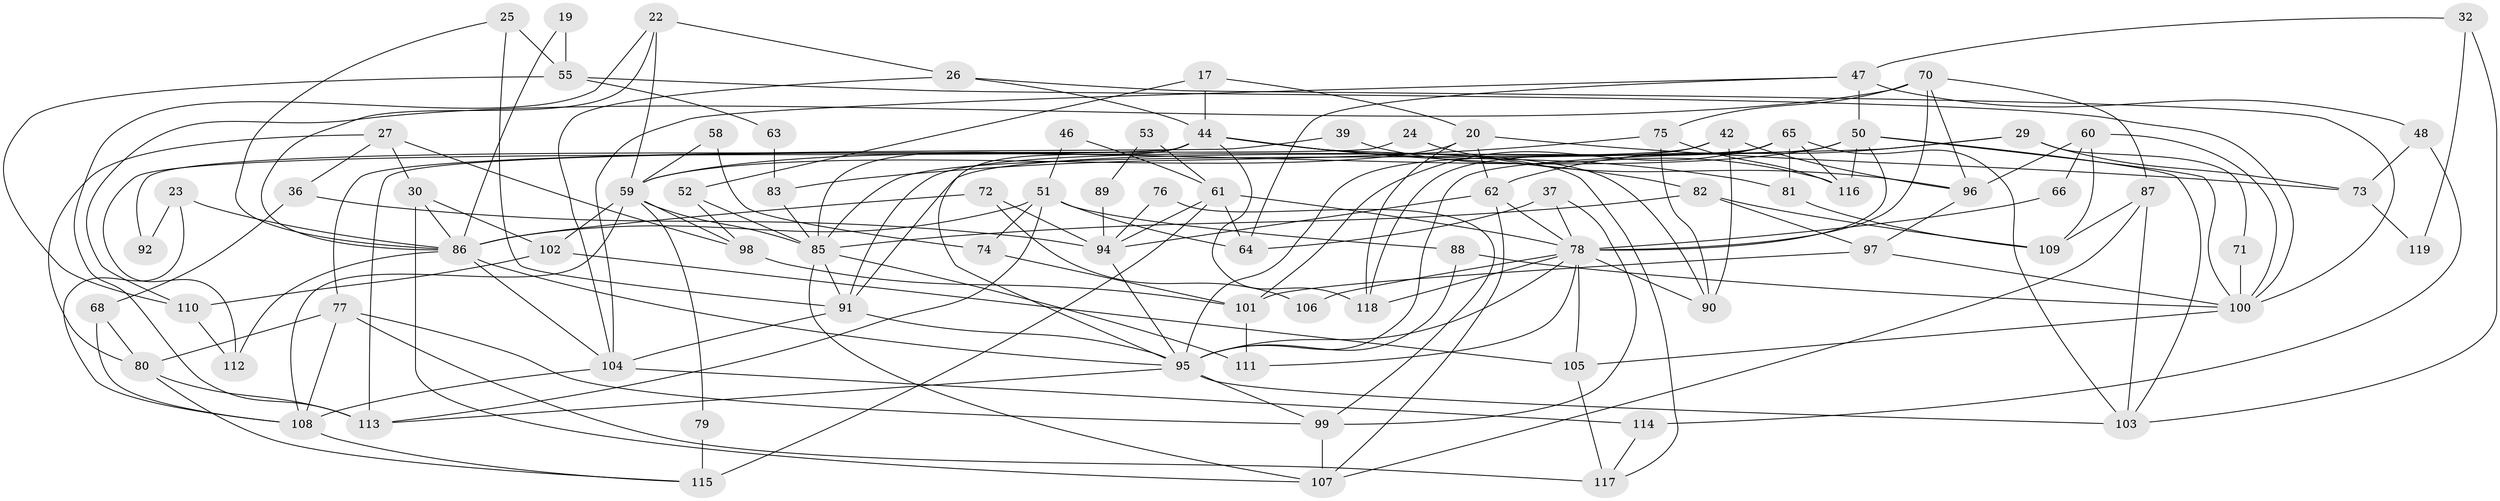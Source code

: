// original degree distribution, {4: 0.29411764705882354, 6: 0.13445378151260504, 3: 0.23529411764705882, 5: 0.18487394957983194, 2: 0.13445378151260504, 7: 0.01680672268907563}
// Generated by graph-tools (version 1.1) at 2025/52/03/04/25 21:52:33]
// undirected, 83 vertices, 179 edges
graph export_dot {
graph [start="1"]
  node [color=gray90,style=filled];
  17;
  19;
  20;
  22;
  23;
  24;
  25;
  26;
  27;
  29;
  30;
  32;
  36;
  37;
  39;
  42;
  44 [super="+41+33"];
  46;
  47;
  48;
  50 [super="+1+12"];
  51 [super="+28"];
  52;
  53;
  55;
  58;
  59 [super="+2+31"];
  60;
  61 [super="+38"];
  62 [super="+54+35"];
  63;
  64;
  65 [super="+6"];
  66;
  68;
  70;
  71;
  72;
  73;
  74;
  75;
  76;
  77 [super="+69"];
  78 [super="+67"];
  79;
  80;
  81;
  82 [super="+56"];
  83;
  85 [super="+3"];
  86 [super="+45"];
  87;
  88;
  89;
  90;
  91 [super="+34"];
  92;
  94 [super="+93"];
  95 [super="+84"];
  96;
  97;
  98;
  99 [super="+9"];
  100 [super="+13"];
  101 [super="+49"];
  102;
  103;
  104;
  105 [super="+8"];
  106;
  107 [super="+16"];
  108 [super="+5"];
  109;
  110;
  111;
  112;
  113;
  114;
  115;
  116 [super="+57"];
  117;
  118;
  119;
  17 -- 52;
  17 -- 20;
  17 -- 44;
  19 -- 55;
  19 -- 86;
  20 -- 73;
  20 -- 62 [weight=2];
  20 -- 118;
  20 -- 59;
  22 -- 26;
  22 -- 113;
  22 -- 86;
  22 -- 59;
  23 -- 86;
  23 -- 108;
  23 -- 92;
  24 -- 96;
  24 -- 113;
  25 -- 55;
  25 -- 91;
  25 -- 86;
  26 -- 104;
  26 -- 100;
  26 -- 44;
  27 -- 30;
  27 -- 80;
  27 -- 36;
  27 -- 98;
  29 -- 62;
  29 -- 71;
  29 -- 73;
  29 -- 95;
  30 -- 107;
  30 -- 86;
  30 -- 102;
  32 -- 103;
  32 -- 47;
  32 -- 119;
  36 -- 68;
  36 -- 94;
  37 -- 64;
  37 -- 99;
  37 -- 78;
  39 -- 116;
  39 -- 77;
  42 -- 90;
  42 -- 96;
  42 -- 85;
  42 -- 95;
  44 -- 118;
  44 -- 85 [weight=2];
  44 -- 81;
  44 -- 90;
  44 -- 95 [weight=2];
  44 -- 112;
  44 -- 82;
  44 -- 117;
  44 -- 92;
  46 -- 61;
  46 -- 51;
  47 -- 104;
  47 -- 64;
  47 -- 48;
  47 -- 50;
  48 -- 114;
  48 -- 73;
  50 -- 59 [weight=2];
  50 -- 103;
  50 -- 91;
  50 -- 116;
  50 -- 100;
  50 -- 78 [weight=2];
  51 -- 113;
  51 -- 64;
  51 -- 74;
  51 -- 86 [weight=2];
  51 -- 88;
  52 -- 98;
  52 -- 85;
  53 -- 61 [weight=3];
  53 -- 89;
  55 -- 100 [weight=2];
  55 -- 63;
  55 -- 110;
  58 -- 74;
  58 -- 59;
  59 -- 85;
  59 -- 108;
  59 -- 102;
  59 -- 98;
  59 -- 79;
  60 -- 96;
  60 -- 109;
  60 -- 66;
  60 -- 100;
  61 -- 64;
  61 -- 115 [weight=2];
  61 -- 94;
  61 -- 78;
  62 -- 107;
  62 -- 94;
  62 -- 78 [weight=2];
  63 -- 83;
  65 -- 118;
  65 -- 101;
  65 -- 81;
  65 -- 91;
  65 -- 116 [weight=2];
  65 -- 103;
  66 -- 78;
  68 -- 80;
  68 -- 108;
  70 -- 110;
  70 -- 75;
  70 -- 87;
  70 -- 96;
  70 -- 78;
  71 -- 100;
  72 -- 106;
  72 -- 94;
  72 -- 86;
  73 -- 119;
  74 -- 101;
  75 -- 116;
  75 -- 83;
  75 -- 90;
  76 -- 94;
  76 -- 99;
  77 -- 80 [weight=2];
  77 -- 117;
  77 -- 99;
  77 -- 108;
  78 -- 95 [weight=2];
  78 -- 105;
  78 -- 106;
  78 -- 111;
  78 -- 118;
  78 -- 90;
  79 -- 115;
  80 -- 113;
  80 -- 115;
  81 -- 109;
  82 -- 109 [weight=2];
  82 -- 85;
  82 -- 97;
  83 -- 85;
  85 -- 111 [weight=2];
  85 -- 91;
  85 -- 107;
  86 -- 104;
  86 -- 95 [weight=2];
  86 -- 112;
  87 -- 103;
  87 -- 109;
  87 -- 107;
  88 -- 100;
  88 -- 95;
  89 -- 94;
  91 -- 95 [weight=2];
  91 -- 104;
  94 -- 95 [weight=2];
  95 -- 113;
  95 -- 103;
  95 -- 99;
  96 -- 97;
  97 -- 100;
  97 -- 101;
  98 -- 101;
  99 -- 107;
  100 -- 105;
  101 -- 111 [weight=2];
  102 -- 110;
  102 -- 105;
  104 -- 108;
  104 -- 114;
  105 -- 117;
  108 -- 115;
  110 -- 112;
  114 -- 117;
}
